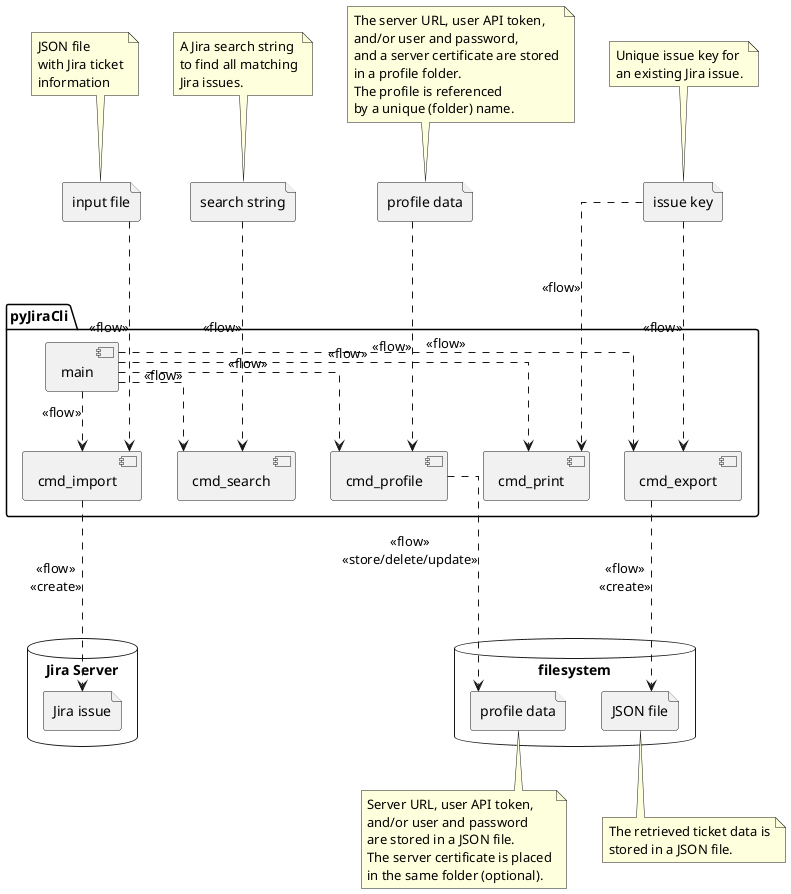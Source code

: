 @startuml pyJiraCli_components

top to bottom direction
skinparam Linetype ortho

file "issue key" as key
file "input file" as i_file
file "search string" as filter
file "profile data" as profile_data

package "pyJiraCli" {
  [main]

  [cmd_import] as import
  [cmd_export] as export
  [cmd_profile] as profile
  [cmd_print] as print
  [cmd_search] as search
}

key .down...> export : <<flow>>
key .down...> print : <<flow>>
profile_data .down...> profile : <<flow>>
filter .down...> search : <<flow>>
i_file .down...> import : <<flow>>

database "Jira Server" {
  file "Jira issue" as jira_issue
}

database filesystem {
  file "profile data" as profile_data_files
  file "JSON file" as file
}

main .down.> import : <<flow>>
main .down.> export : <<flow>>
main .down.> profile : <<flow>>
main .down.> print : <<flow>>
main .down.> search : <<flow>>

profile ...down.> profile_data_files : <<flow>>\n<<store/delete/update>>
export ...down.> file : <<flow>>\n<<create>>
import ....> jira_issue : <<flow>>\n<<create>>

'Notes
note bottom of profile_data_files
  Server URL, user API token,
  and/or user and password
  are stored in a JSON file.
  The server certificate is placed
  in the same folder (optional).
end note

note bottom of file
  The retrieved ticket data is
  stored in a JSON file.
end note

note top of key
  Unique issue key for
  an existing Jira issue.
end note

note top of profile_data
  The server URL, user API token,
  and/or user and password,
  and a server certificate are stored
  in a profile folder.
  The profile is referenced
  by a unique (folder) name.
end note

note top of filter
  A Jira search string
  to find all matching
  Jira issues.
end note

note top of i_file
  JSON file
  with Jira ticket
  information
end note

@enduml